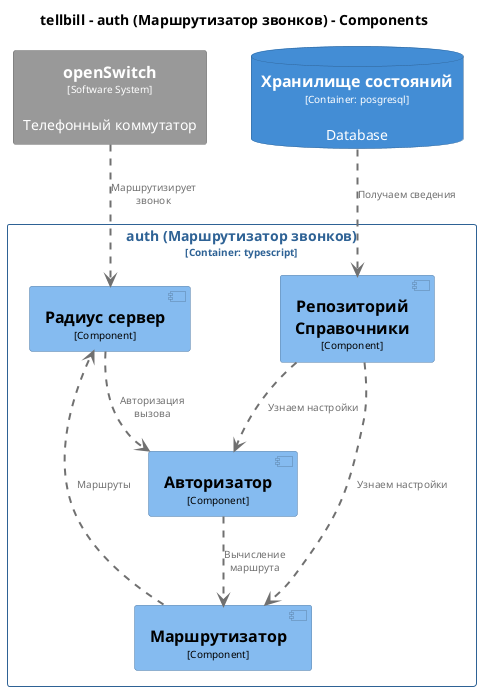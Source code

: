 @startuml
set separator none
title tellbill - auth (Маршрутизатор звонков) - Components

top to bottom direction

skinparam {
  arrowFontSize 10
  defaultTextAlignment center
  wrapWidth 200
  maxMessageSize 100
}

hide stereotype

skinparam rectangle<<openSwitch>> {
  BackgroundColor #999999
  FontColor #ffffff
  BorderColor #6b6b6b
  shadowing false
}
skinparam component<<tellbill.authМаршрутизаторзвонков.Авторизатор>> {
  BackgroundColor #85bbf0
  FontColor #000000
  BorderColor #5d82a8
  shadowing false
}
skinparam component<<tellbill.authМаршрутизаторзвонков.Маршрутизатор>> {
  BackgroundColor #85bbf0
  FontColor #000000
  BorderColor #5d82a8
  shadowing false
}
skinparam component<<tellbill.authМаршрутизаторзвонков.Радиуссервер>> {
  BackgroundColor #85bbf0
  FontColor #000000
  BorderColor #5d82a8
  shadowing false
}
skinparam component<<tellbill.authМаршрутизаторзвонков.РепозиторийСправочники>> {
  BackgroundColor #85bbf0
  FontColor #000000
  BorderColor #5d82a8
  shadowing false
}
skinparam database<<tellbill.Хранилищесостояний>> {
  BackgroundColor #438dd5
  FontColor #ffffff
  BorderColor #2e6295
  shadowing false
}
skinparam rectangle<<tellbill.authМаршрутизаторзвонков>> {
  BorderColor #2e6295
  FontColor #2e6295
  shadowing false
}

rectangle "==openSwitch\n<size:10>[Software System]</size>\n\nТелефонный коммутатор" <<openSwitch>> as openSwitch
database "==Хранилище состояний\n<size:10>[Container: posgresql]</size>\n\nDatabase" <<tellbill.Хранилищесостояний>> as tellbill.Хранилищесостояний

rectangle "auth (Маршрутизатор звонков)\n<size:10>[Container: typescript]</size>" <<tellbill.authМаршрутизаторзвонков>> {
  component "==Радиус сервер\n<size:10>[Component]</size>" <<tellbill.authМаршрутизаторзвонков.Радиуссервер>> as tellbill.authМаршрутизаторзвонков.Радиуссервер
  component "==Авторизатор\n<size:10>[Component]</size>" <<tellbill.authМаршрутизаторзвонков.Авторизатор>> as tellbill.authМаршрутизаторзвонков.Авторизатор
  component "==Маршрутизатор\n<size:10>[Component]</size>" <<tellbill.authМаршрутизаторзвонков.Маршрутизатор>> as tellbill.authМаршрутизаторзвонков.Маршрутизатор
  component "==Репозиторий Справочники\n<size:10>[Component]</size>" <<tellbill.authМаршрутизаторзвонков.РепозиторийСправочники>> as tellbill.authМаршрутизаторзвонков.РепозиторийСправочники
}

tellbill.Хранилищесостояний .[#707070,thickness=2].> tellbill.authМаршрутизаторзвонков.РепозиторийСправочники : "<color:#707070>Получаем сведения"
tellbill.authМаршрутизаторзвонков.Радиуссервер .[#707070,thickness=2].> tellbill.authМаршрутизаторзвонков.Авторизатор : "<color:#707070>Авторизация вызова"
openSwitch .[#707070,thickness=2].> tellbill.authМаршрутизаторзвонков.Радиуссервер : "<color:#707070>Маршрутизирует звонок"
tellbill.authМаршрутизаторзвонков.Авторизатор .[#707070,thickness=2].> tellbill.authМаршрутизаторзвонков.Маршрутизатор : "<color:#707070>Вычисление маршрута"
tellbill.authМаршрутизаторзвонков.Маршрутизатор .[#707070,thickness=2].> tellbill.authМаршрутизаторзвонков.Радиуссервер : "<color:#707070>Маршруты"
tellbill.authМаршрутизаторзвонков.РепозиторийСправочники .[#707070,thickness=2].> tellbill.authМаршрутизаторзвонков.Маршрутизатор : "<color:#707070>Узнаем настройки"
tellbill.authМаршрутизаторзвонков.РепозиторийСправочники .[#707070,thickness=2].> tellbill.authМаршрутизаторзвонков.Авторизатор : "<color:#707070>Узнаем настройки"
@enduml